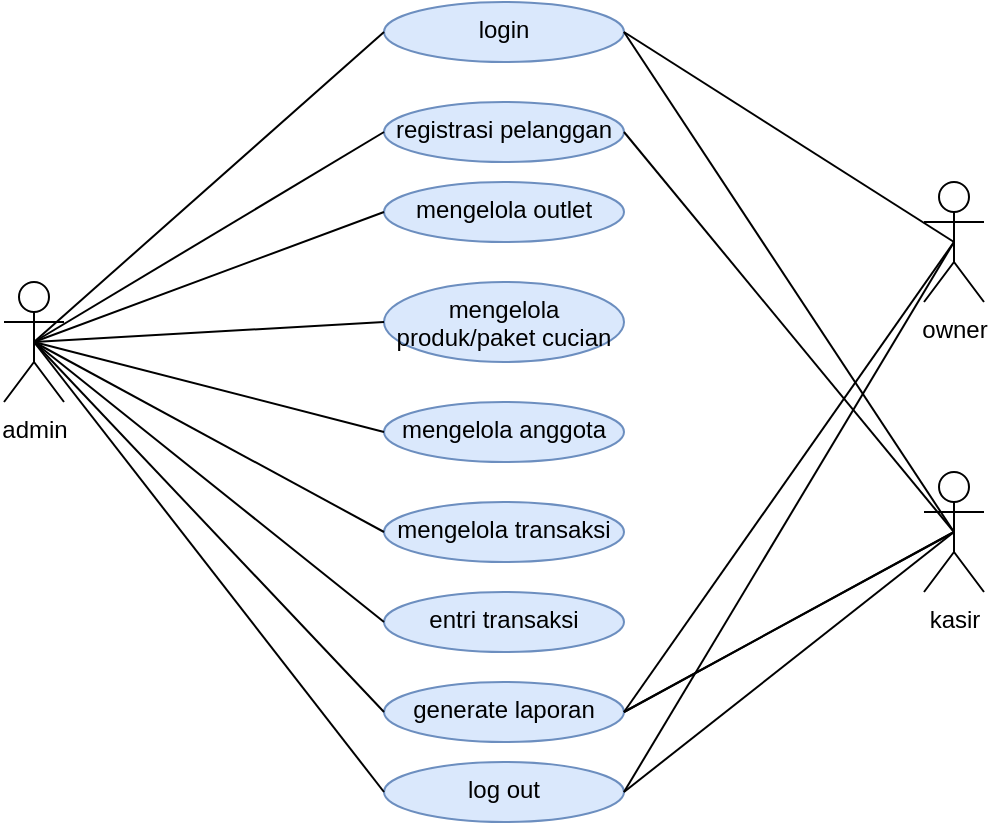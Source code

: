 <mxfile version="15.7.3" type="google"><diagram id="4jE5R660Eaqdd2cQ6pia" name="Page-1"><mxGraphModel dx="868" dy="450" grid="1" gridSize="10" guides="1" tooltips="1" connect="1" arrows="1" fold="1" page="1" pageScale="1" pageWidth="850" pageHeight="1100" math="0" shadow="0"><root><mxCell id="0"/><mxCell id="1" parent="0"/><mxCell id="DLfp6p7VpuX_kWWosZcS-63" value="mengelola transaksi" style="ellipse;whiteSpace=wrap;html=1;verticalAlign=top;fillColor=#dae8fc;strokeColor=#6c8ebf;" parent="1" vertex="1"><mxGeometry x="350" y="290" width="120" height="30" as="geometry"/></mxCell><mxCell id="DLfp6p7VpuX_kWWosZcS-88" value="log out" style="ellipse;whiteSpace=wrap;html=1;verticalAlign=top;fillColor=#dae8fc;strokeColor=#6c8ebf;" parent="1" vertex="1"><mxGeometry x="350" y="420" width="120" height="30" as="geometry"/></mxCell><mxCell id="DLfp6p7VpuX_kWWosZcS-87" value="login" style="ellipse;whiteSpace=wrap;html=1;verticalAlign=top;fillColor=#dae8fc;strokeColor=#6c8ebf;" parent="1" vertex="1"><mxGeometry x="350" y="40" width="120" height="30" as="geometry"/></mxCell><mxCell id="UkFtdyq7ItfzIkVAYPX8-4" value="admin" style="shape=umlActor;verticalLabelPosition=bottom;verticalAlign=top;html=1;outlineConnect=0;" parent="1" vertex="1"><mxGeometry x="160" y="180" width="30" height="60" as="geometry"/></mxCell><mxCell id="UkFtdyq7ItfzIkVAYPX8-9" value="entri transaksi" style="ellipse;whiteSpace=wrap;html=1;verticalAlign=top;fillColor=#dae8fc;strokeColor=#6c8ebf;" parent="1" vertex="1"><mxGeometry x="350" y="335" width="120" height="30" as="geometry"/></mxCell><mxCell id="UkFtdyq7ItfzIkVAYPX8-11" value="mengelola outlet" style="ellipse;whiteSpace=wrap;html=1;verticalAlign=top;fillColor=#dae8fc;strokeColor=#6c8ebf;" parent="1" vertex="1"><mxGeometry x="350" y="130" width="120" height="30" as="geometry"/></mxCell><mxCell id="KAFKsFFSfd1WLRKQiuTG-1" value="registrasi pelanggan" style="ellipse;whiteSpace=wrap;html=1;verticalAlign=top;fillColor=#dae8fc;strokeColor=#6c8ebf;" parent="1" vertex="1"><mxGeometry x="350" y="90" width="120" height="30" as="geometry"/></mxCell><mxCell id="KAFKsFFSfd1WLRKQiuTG-2" value="mengelola produk/paket cucian" style="ellipse;whiteSpace=wrap;html=1;verticalAlign=top;fillColor=#dae8fc;strokeColor=#6c8ebf;" parent="1" vertex="1"><mxGeometry x="350" y="180" width="120" height="40" as="geometry"/></mxCell><mxCell id="KAFKsFFSfd1WLRKQiuTG-3" value="mengelola anggota" style="ellipse;whiteSpace=wrap;html=1;verticalAlign=top;fillColor=#dae8fc;strokeColor=#6c8ebf;" parent="1" vertex="1"><mxGeometry x="350" y="240" width="120" height="30" as="geometry"/></mxCell><mxCell id="KAFKsFFSfd1WLRKQiuTG-4" value="kasir" style="shape=umlActor;verticalLabelPosition=bottom;verticalAlign=top;html=1;outlineConnect=0;" parent="1" vertex="1"><mxGeometry x="620" y="275" width="30" height="60" as="geometry"/></mxCell><mxCell id="KAFKsFFSfd1WLRKQiuTG-5" value="owner" style="shape=umlActor;verticalLabelPosition=bottom;verticalAlign=top;html=1;outlineConnect=0;" parent="1" vertex="1"><mxGeometry x="620" y="130" width="30" height="60" as="geometry"/></mxCell><mxCell id="KAFKsFFSfd1WLRKQiuTG-7" value="generate laporan" style="ellipse;whiteSpace=wrap;html=1;verticalAlign=top;fillColor=#dae8fc;strokeColor=#6c8ebf;" parent="1" vertex="1"><mxGeometry x="350" y="380" width="120" height="30" as="geometry"/></mxCell><mxCell id="QppMDeVBv3d-_oPDhMki-1" value="" style="endArrow=none;html=1;rounded=0;entryX=0;entryY=0.5;entryDx=0;entryDy=0;exitX=0.5;exitY=0.5;exitDx=0;exitDy=0;exitPerimeter=0;" parent="1" source="UkFtdyq7ItfzIkVAYPX8-4" target="DLfp6p7VpuX_kWWosZcS-87" edge="1"><mxGeometry width="50" height="50" relative="1" as="geometry"><mxPoint x="230" y="120" as="sourcePoint"/><mxPoint x="280" y="70" as="targetPoint"/></mxGeometry></mxCell><mxCell id="QppMDeVBv3d-_oPDhMki-2" value="" style="endArrow=none;html=1;rounded=0;entryX=0;entryY=0.5;entryDx=0;entryDy=0;exitX=0.5;exitY=0.5;exitDx=0;exitDy=0;exitPerimeter=0;" parent="1" source="UkFtdyq7ItfzIkVAYPX8-4" target="KAFKsFFSfd1WLRKQiuTG-1" edge="1"><mxGeometry width="50" height="50" relative="1" as="geometry"><mxPoint x="400" y="260" as="sourcePoint"/><mxPoint x="450" y="210" as="targetPoint"/></mxGeometry></mxCell><mxCell id="QppMDeVBv3d-_oPDhMki-3" value="" style="endArrow=none;html=1;rounded=0;entryX=0;entryY=0.5;entryDx=0;entryDy=0;exitX=0.5;exitY=0.5;exitDx=0;exitDy=0;exitPerimeter=0;" parent="1" source="UkFtdyq7ItfzIkVAYPX8-4" target="UkFtdyq7ItfzIkVAYPX8-11" edge="1"><mxGeometry width="50" height="50" relative="1" as="geometry"><mxPoint x="230" y="300" as="sourcePoint"/><mxPoint x="280" y="250" as="targetPoint"/></mxGeometry></mxCell><mxCell id="QppMDeVBv3d-_oPDhMki-4" value="" style="endArrow=none;html=1;rounded=0;entryX=0;entryY=0.5;entryDx=0;entryDy=0;exitX=0.5;exitY=0.5;exitDx=0;exitDy=0;exitPerimeter=0;" parent="1" source="UkFtdyq7ItfzIkVAYPX8-4" target="KAFKsFFSfd1WLRKQiuTG-2" edge="1"><mxGeometry width="50" height="50" relative="1" as="geometry"><mxPoint x="230" y="300" as="sourcePoint"/><mxPoint x="280" y="250" as="targetPoint"/></mxGeometry></mxCell><mxCell id="QppMDeVBv3d-_oPDhMki-5" value="" style="endArrow=none;html=1;rounded=0;entryX=0;entryY=0.5;entryDx=0;entryDy=0;exitX=0.5;exitY=0.5;exitDx=0;exitDy=0;exitPerimeter=0;" parent="1" source="UkFtdyq7ItfzIkVAYPX8-4" target="KAFKsFFSfd1WLRKQiuTG-3" edge="1"><mxGeometry width="50" height="50" relative="1" as="geometry"><mxPoint x="250" y="340" as="sourcePoint"/><mxPoint x="300" y="290" as="targetPoint"/></mxGeometry></mxCell><mxCell id="QppMDeVBv3d-_oPDhMki-6" value="" style="endArrow=none;html=1;rounded=0;entryX=0;entryY=0.5;entryDx=0;entryDy=0;exitX=0.5;exitY=0.5;exitDx=0;exitDy=0;exitPerimeter=0;" parent="1" source="UkFtdyq7ItfzIkVAYPX8-4" target="DLfp6p7VpuX_kWWosZcS-63" edge="1"><mxGeometry width="50" height="50" relative="1" as="geometry"><mxPoint x="160" y="340" as="sourcePoint"/><mxPoint x="340" y="300" as="targetPoint"/></mxGeometry></mxCell><mxCell id="QppMDeVBv3d-_oPDhMki-7" value="" style="endArrow=none;html=1;rounded=0;entryX=0;entryY=0.5;entryDx=0;entryDy=0;exitX=0.5;exitY=0.5;exitDx=0;exitDy=0;exitPerimeter=0;" parent="1" source="UkFtdyq7ItfzIkVAYPX8-4" target="UkFtdyq7ItfzIkVAYPX8-9" edge="1"><mxGeometry width="50" height="50" relative="1" as="geometry"><mxPoint x="170" y="420" as="sourcePoint"/><mxPoint x="220" y="370" as="targetPoint"/></mxGeometry></mxCell><mxCell id="QppMDeVBv3d-_oPDhMki-8" value="" style="endArrow=none;html=1;rounded=0;entryX=0;entryY=0.5;entryDx=0;entryDy=0;exitX=0.5;exitY=0.5;exitDx=0;exitDy=0;exitPerimeter=0;" parent="1" source="UkFtdyq7ItfzIkVAYPX8-4" target="KAFKsFFSfd1WLRKQiuTG-7" edge="1"><mxGeometry width="50" height="50" relative="1" as="geometry"><mxPoint x="185" y="220" as="sourcePoint"/><mxPoint x="360" y="360" as="targetPoint"/></mxGeometry></mxCell><mxCell id="QppMDeVBv3d-_oPDhMki-9" value="" style="endArrow=none;html=1;rounded=0;entryX=0;entryY=0.5;entryDx=0;entryDy=0;exitX=0.5;exitY=0.5;exitDx=0;exitDy=0;exitPerimeter=0;" parent="1" source="UkFtdyq7ItfzIkVAYPX8-4" target="DLfp6p7VpuX_kWWosZcS-88" edge="1"><mxGeometry width="50" height="50" relative="1" as="geometry"><mxPoint x="170" y="250" as="sourcePoint"/><mxPoint x="345" y="435" as="targetPoint"/></mxGeometry></mxCell><mxCell id="QppMDeVBv3d-_oPDhMki-10" value="" style="endArrow=none;html=1;rounded=0;entryX=1;entryY=0.5;entryDx=0;entryDy=0;exitX=0.5;exitY=0.5;exitDx=0;exitDy=0;exitPerimeter=0;" parent="1" source="KAFKsFFSfd1WLRKQiuTG-5" target="KAFKsFFSfd1WLRKQiuTG-7" edge="1"><mxGeometry width="50" height="50" relative="1" as="geometry"><mxPoint x="380" y="195" as="sourcePoint"/><mxPoint x="555" y="380" as="targetPoint"/></mxGeometry></mxCell><mxCell id="QppMDeVBv3d-_oPDhMki-11" value="" style="endArrow=none;html=1;rounded=0;entryX=1;entryY=0.5;entryDx=0;entryDy=0;exitX=0.5;exitY=0.5;exitDx=0;exitDy=0;exitPerimeter=0;" parent="1" source="KAFKsFFSfd1WLRKQiuTG-5" target="DLfp6p7VpuX_kWWosZcS-88" edge="1"><mxGeometry width="50" height="50" relative="1" as="geometry"><mxPoint x="295" y="225" as="sourcePoint"/><mxPoint x="470" y="410" as="targetPoint"/></mxGeometry></mxCell><mxCell id="QppMDeVBv3d-_oPDhMki-12" value="" style="endArrow=none;html=1;rounded=0;entryX=0.5;entryY=0.5;entryDx=0;entryDy=0;exitX=1;exitY=0.5;exitDx=0;exitDy=0;entryPerimeter=0;" parent="1" source="DLfp6p7VpuX_kWWosZcS-87" target="KAFKsFFSfd1WLRKQiuTG-5" edge="1"><mxGeometry width="50" height="50" relative="1" as="geometry"><mxPoint x="215" y="250" as="sourcePoint"/><mxPoint x="390" y="435" as="targetPoint"/></mxGeometry></mxCell><mxCell id="QppMDeVBv3d-_oPDhMki-13" value="" style="endArrow=none;html=1;rounded=0;entryX=0.5;entryY=0.5;entryDx=0;entryDy=0;exitX=1;exitY=0.5;exitDx=0;exitDy=0;entryPerimeter=0;" parent="1" source="DLfp6p7VpuX_kWWosZcS-87" target="KAFKsFFSfd1WLRKQiuTG-4" edge="1"><mxGeometry width="50" height="50" relative="1" as="geometry"><mxPoint x="480" y="65" as="sourcePoint"/><mxPoint x="645" y="170" as="targetPoint"/></mxGeometry></mxCell><mxCell id="QppMDeVBv3d-_oPDhMki-14" value="" style="endArrow=none;html=1;rounded=0;entryX=0.5;entryY=0.5;entryDx=0;entryDy=0;exitX=1;exitY=0.5;exitDx=0;exitDy=0;entryPerimeter=0;" parent="1" source="KAFKsFFSfd1WLRKQiuTG-1" target="KAFKsFFSfd1WLRKQiuTG-4" edge="1"><mxGeometry width="50" height="50" relative="1" as="geometry"><mxPoint x="460" y="110" as="sourcePoint"/><mxPoint x="625" y="215" as="targetPoint"/></mxGeometry></mxCell><mxCell id="QppMDeVBv3d-_oPDhMki-15" value="" style="endArrow=none;html=1;rounded=0;entryX=1;entryY=0.5;entryDx=0;entryDy=0;exitX=0.5;exitY=0.5;exitDx=0;exitDy=0;exitPerimeter=0;" parent="1" source="KAFKsFFSfd1WLRKQiuTG-4" target="KAFKsFFSfd1WLRKQiuTG-7" edge="1"><mxGeometry width="50" height="50" relative="1" as="geometry"><mxPoint x="645" y="170" as="sourcePoint"/><mxPoint x="480" y="445" as="targetPoint"/></mxGeometry></mxCell><mxCell id="QppMDeVBv3d-_oPDhMki-16" value="" style="endArrow=none;html=1;rounded=0;entryX=1;entryY=0.5;entryDx=0;entryDy=0;exitX=0.5;exitY=0.5;exitDx=0;exitDy=0;exitPerimeter=0;" parent="1" source="KAFKsFFSfd1WLRKQiuTG-4" target="KAFKsFFSfd1WLRKQiuTG-7" edge="1"><mxGeometry width="50" height="50" relative="1" as="geometry"><mxPoint x="655" y="180" as="sourcePoint"/><mxPoint x="490" y="455" as="targetPoint"/></mxGeometry></mxCell><mxCell id="QppMDeVBv3d-_oPDhMki-17" value="" style="endArrow=none;html=1;rounded=0;entryX=1;entryY=0.5;entryDx=0;entryDy=0;exitX=0.5;exitY=0.5;exitDx=0;exitDy=0;exitPerimeter=0;" parent="1" source="KAFKsFFSfd1WLRKQiuTG-4" target="DLfp6p7VpuX_kWWosZcS-88" edge="1"><mxGeometry width="50" height="50" relative="1" as="geometry"><mxPoint x="665" y="190" as="sourcePoint"/><mxPoint x="500" y="465" as="targetPoint"/></mxGeometry></mxCell></root></mxGraphModel></diagram></mxfile>